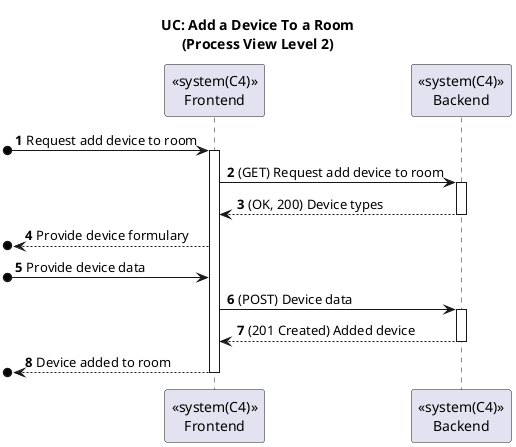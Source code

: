 @startuml

title UC: Add a Device To a Room\n(Process View Level 2)
autonumber

participant "<<system(C4)>>\nFrontend" as FE
participant "<<system(C4)>>\nBackend" as BE

[o-> FE: Request add device to room
activate FE
FE -> BE: (GET) Request add device to room
activate BE
BE --> FE: (OK, 200) Device types
deactivate BE
[o<-- FE: Provide device formulary
[o-> FE: Provide device data
FE -> BE: (POST) Device data
activate BE
BE --> FE: (201 Created) Added device
deactivate BE
[o<-- FE: Device added to room
deactivate FE
@enduml
